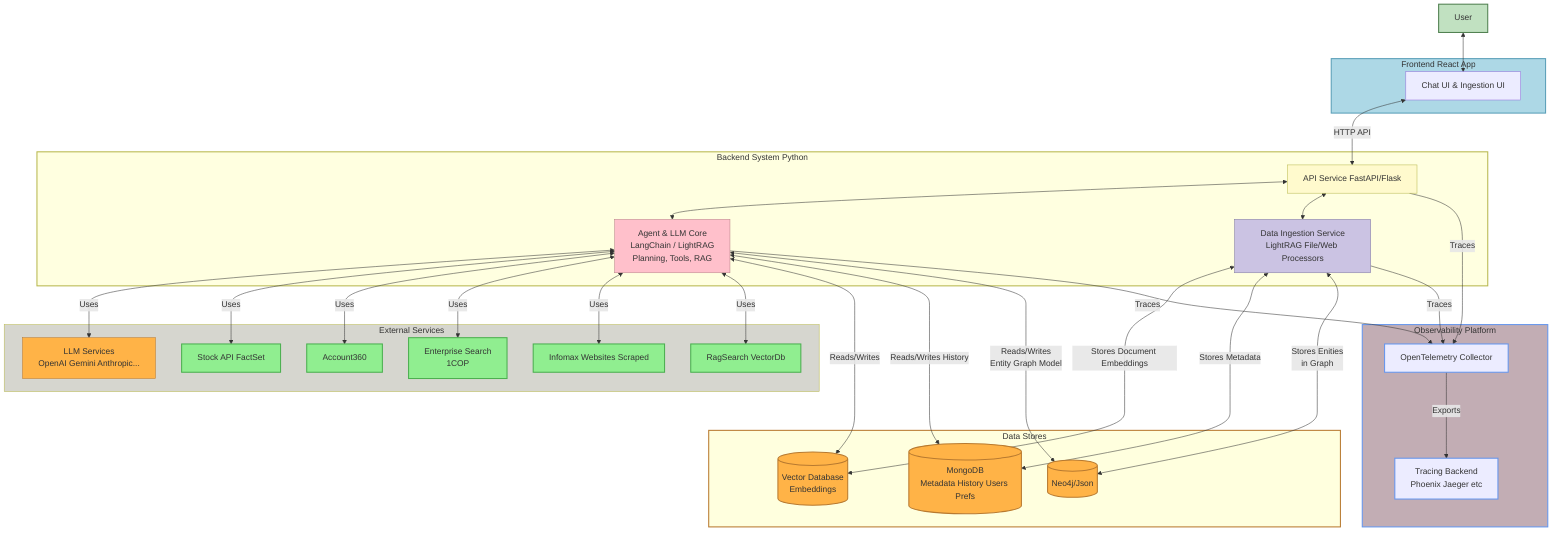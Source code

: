 ---
config:
  flowchart:
    curve: basis
---


graph TD; 
    %% Define Styles
    classDef userStyle fill:#C1E1C1,stroke:#508050,stroke-width:2px;
    classDef frontendStyle fill:#ADD8E6,stroke:#5A9FB8,stroke-width:2px;
    classDef backendSystemStyle fill:lightYellow,stroke:#B8B84E,stroke-width:2px;
    classDef backendComponentStyle fill:#FFFACD,stroke:#B8B84E,stroke-width:1px; %% Lighter yellow for internal backend parts
    classDef externalServiceStyle fill:#9986, stroke:#B8B84E,stroke-width:1px; %% Lighter yellow for internal backend parts
    classDef agentCoreStyle fill:#FFC0CB,stroke:#B88088,stroke-width:1px;
    classDef ingestionStyle fill:#CBC3E3,stroke:#7E77A1,stroke-width:1px; %% Reuse purple from LightRAG phase
    classDef dataStoreStyle fill:#FFB347,stroke:#B87A30,stroke-width:2px;
    classDef dataStoreStyle1 fill:#00019,stroke:#B87A30,stroke-width:2px;
    classDef externalSvcStyle fill:#90EE90,stroke:#4CAF50,stroke-width:2px;
    classDef externalLlmStyle fill:#FFB347,stroke:#B87A30,stroke-width:2px; %% Same as DB for LLM service
    classDef observabilityStyle fill:#B00E6,stroke:#6495ED,stroke-width:2px;
    classDef observabilityStyle1 fill:#6346,stroke:#6495ED,stroke-width:2px;
  


    %% Make node  and links invisible
    
    %% Define Nodes
    User[User]:::userStyle;
    Frontend:::frontendStyle
    BackendSystem:::backendSystemStyle
    DataStores:::dataStoreStyle1
    Observability:::observabilityStyle1
    ExternalServices:::externalServiceStyle

    subgraph Frontend[Frontend React App]
        direction TB
        WebAppUI[Chat UI & Ingestion UI]
    end

    subgraph BackendSystem [Backend System Python]
        direction TB
        APIService[API Service FastAPI/Flask]:::backendComponentStyle;
        AgentCore["Agent & LLM Core<br/>LangChain / LightRAG<br/>Planning, Tools, RAG"]:::agentCoreStyle;
        DataIngestion[Data Ingestion Service<br/>LightRAG File/Web Processors]:::ingestionStyle;
    end

    subgraph DataStores [Data Stores]
        direction LR
        VectorDB[(Vector Database<br/>Embeddings)]:::dataStoreStyle;
        MongoDB[(MongoDB<br/>Metadata History Users Prefs)]:::dataStoreStyle;
        New4j[(Neo4j/Json)]:::dataStoreStyle;
    end

    subgraph ExternalServices [External Services]
        direction TB
        LLMServices["LLM Services<br/>OpenAI Gemini Anthropic..."]:::externalLlmStyle;
        FactSet[Stock API FactSet]:::externalSvcStyle;
        Account360[Account360]:::externalSvcStyle;
        OneCOP[Enterprise Search<br>1COP]:::externalSvcStyle;
        InfoMax[Infomax Websites Scraped]:::externalSvcStyle;
        RagSearch[RagSearch VectorDb]:::externalSvcStyle;
    end

    subgraph Observability [Observability Platform]
        direction TB
        OtelCollector[OpenTelemetry Collector]:::observabilityStyle;
        TracingBackend["Tracing Backend<br/>Phoenix Jaeger etc"]:::observabilityStyle;
    end

    %% Define Primary Interactions
    User <--> WebAppUI;
    WebAppUI <-- HTTP API --> APIService;

    APIService <--> AgentCore;
    APIService <--> DataIngestion;

    RagSearch -.- DataStores;
    AgentCore <-- Uses --> LLMServices;
    AgentCore <-- Uses --> FactSet;
    AgentCore <-- Uses --> Account360;
    AgentCore <-- Uses --> OneCOP;
    AgentCore <-- Uses --> InfoMax;
    AgentCore <-- Uses --> RagSearch;
    AgentCore <-- Reads/Writes --> VectorDB;
    AgentCore <-- Reads/Writes History --> MongoDB; 
    AgentCore <-- Reads/Writes<br>Entity Graph Model--> New4j;
    
    
    

DataIngestion <-- Stores Document Embeddings --> VectorDB;
  
    DataIngestion <-- Stores Metadata --> MongoDB;    
    DataIngestion <-- Stores Enities<br>in Graph --> New4j;

    %% Define Observability Flow
    Frontend -.- Observability;
    APIService -- Traces --> OtelCollector;
    AgentCore -- Traces --> OtelCollector;
    DataIngestion -- Traces --> OtelCollector;
    OtelCollector -- Exports --> TracingBackend;

    linkStyle 17 stroke:#FF0000, stroke-width:0px, stroke-dasharray: 5 5,stroke-opacity:0;
    linkStyle 4 stroke:#FF0000, stroke-width:0px, stroke-dasharray: 5 5,stroke-opacity:0;